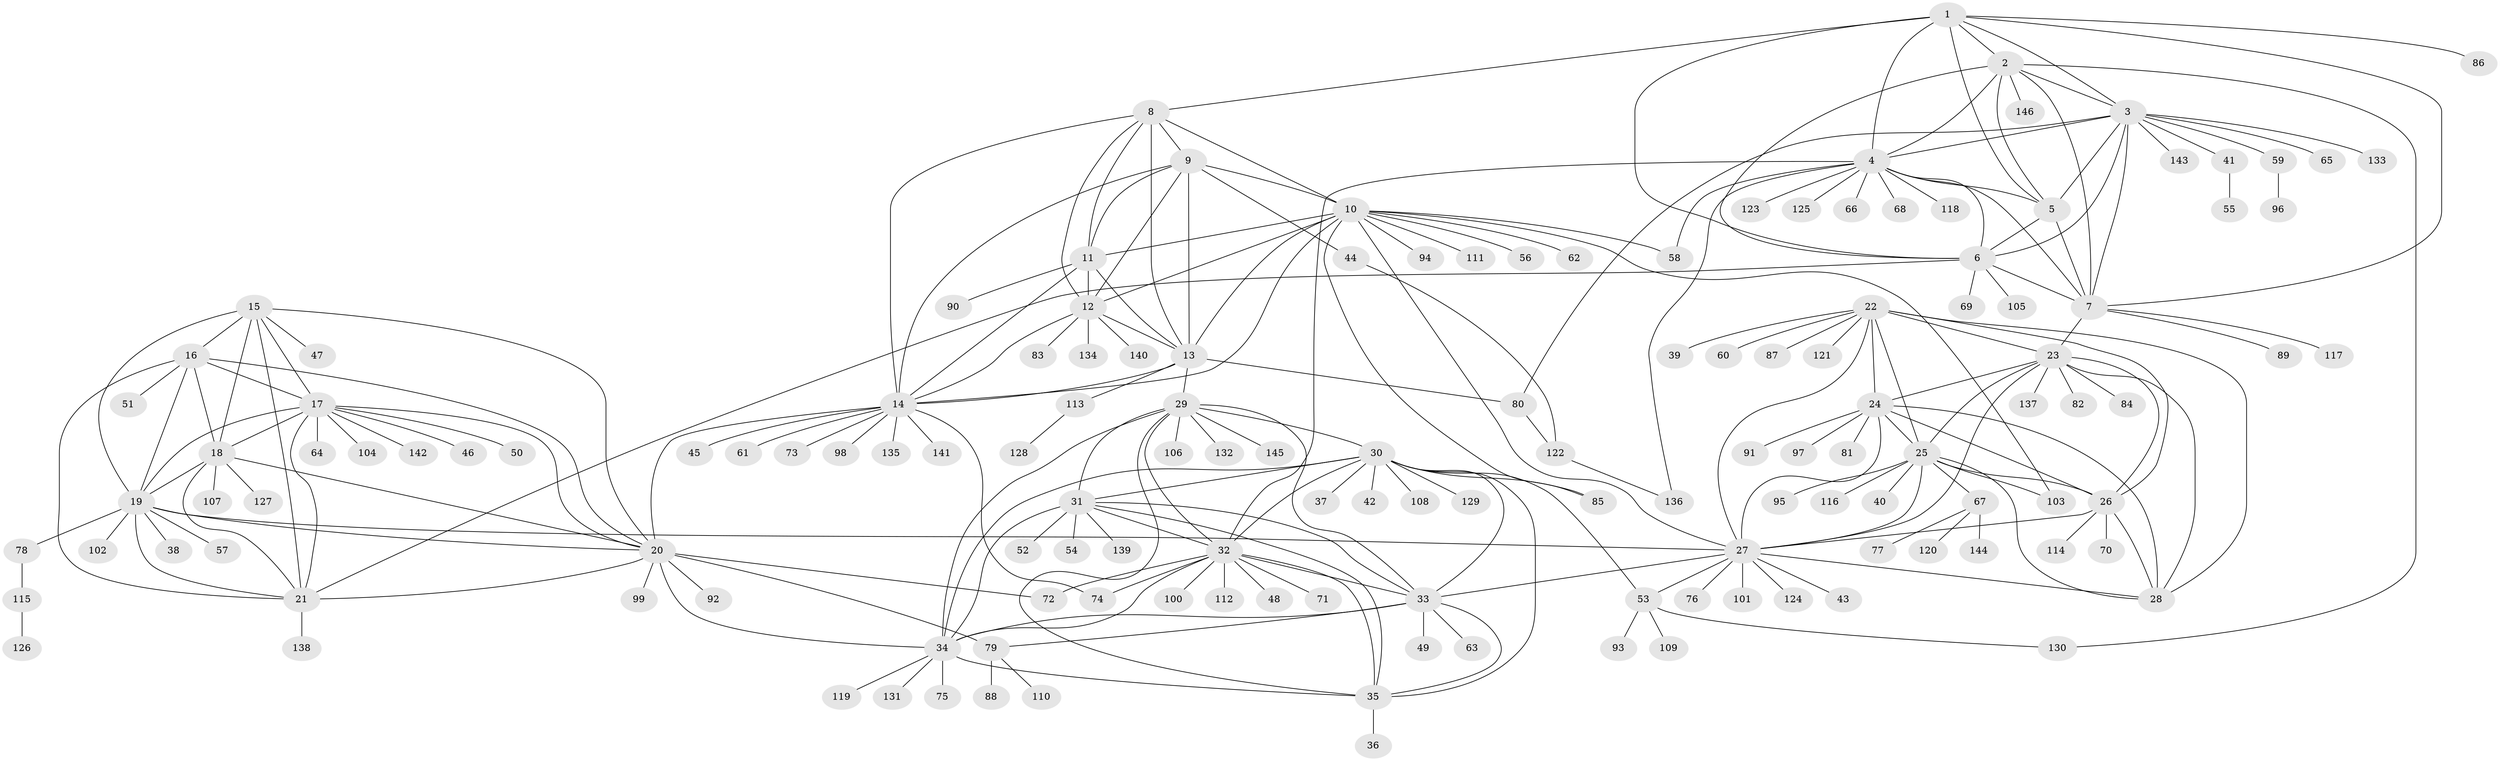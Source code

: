 // coarse degree distribution, {9: 0.03389830508474576, 10: 0.025423728813559324, 11: 0.025423728813559324, 4: 0.025423728813559324, 6: 0.025423728813559324, 13: 0.01694915254237288, 5: 0.025423728813559324, 7: 0.025423728813559324, 12: 0.01694915254237288, 21: 0.00847457627118644, 8: 0.01694915254237288, 1: 0.6864406779661016, 2: 0.0423728813559322, 3: 0.025423728813559324}
// Generated by graph-tools (version 1.1) at 2025/24/03/03/25 07:24:09]
// undirected, 146 vertices, 237 edges
graph export_dot {
graph [start="1"]
  node [color=gray90,style=filled];
  1;
  2;
  3;
  4;
  5;
  6;
  7;
  8;
  9;
  10;
  11;
  12;
  13;
  14;
  15;
  16;
  17;
  18;
  19;
  20;
  21;
  22;
  23;
  24;
  25;
  26;
  27;
  28;
  29;
  30;
  31;
  32;
  33;
  34;
  35;
  36;
  37;
  38;
  39;
  40;
  41;
  42;
  43;
  44;
  45;
  46;
  47;
  48;
  49;
  50;
  51;
  52;
  53;
  54;
  55;
  56;
  57;
  58;
  59;
  60;
  61;
  62;
  63;
  64;
  65;
  66;
  67;
  68;
  69;
  70;
  71;
  72;
  73;
  74;
  75;
  76;
  77;
  78;
  79;
  80;
  81;
  82;
  83;
  84;
  85;
  86;
  87;
  88;
  89;
  90;
  91;
  92;
  93;
  94;
  95;
  96;
  97;
  98;
  99;
  100;
  101;
  102;
  103;
  104;
  105;
  106;
  107;
  108;
  109;
  110;
  111;
  112;
  113;
  114;
  115;
  116;
  117;
  118;
  119;
  120;
  121;
  122;
  123;
  124;
  125;
  126;
  127;
  128;
  129;
  130;
  131;
  132;
  133;
  134;
  135;
  136;
  137;
  138;
  139;
  140;
  141;
  142;
  143;
  144;
  145;
  146;
  1 -- 2;
  1 -- 3;
  1 -- 4;
  1 -- 5;
  1 -- 6;
  1 -- 7;
  1 -- 8;
  1 -- 86;
  2 -- 3;
  2 -- 4;
  2 -- 5;
  2 -- 6;
  2 -- 7;
  2 -- 130;
  2 -- 146;
  3 -- 4;
  3 -- 5;
  3 -- 6;
  3 -- 7;
  3 -- 41;
  3 -- 59;
  3 -- 65;
  3 -- 80;
  3 -- 133;
  3 -- 143;
  4 -- 5;
  4 -- 6;
  4 -- 7;
  4 -- 32;
  4 -- 58;
  4 -- 66;
  4 -- 68;
  4 -- 118;
  4 -- 123;
  4 -- 125;
  4 -- 136;
  5 -- 6;
  5 -- 7;
  6 -- 7;
  6 -- 21;
  6 -- 69;
  6 -- 105;
  7 -- 23;
  7 -- 89;
  7 -- 117;
  8 -- 9;
  8 -- 10;
  8 -- 11;
  8 -- 12;
  8 -- 13;
  8 -- 14;
  9 -- 10;
  9 -- 11;
  9 -- 12;
  9 -- 13;
  9 -- 14;
  9 -- 44;
  10 -- 11;
  10 -- 12;
  10 -- 13;
  10 -- 14;
  10 -- 27;
  10 -- 56;
  10 -- 58;
  10 -- 62;
  10 -- 85;
  10 -- 94;
  10 -- 103;
  10 -- 111;
  11 -- 12;
  11 -- 13;
  11 -- 14;
  11 -- 90;
  12 -- 13;
  12 -- 14;
  12 -- 83;
  12 -- 134;
  12 -- 140;
  13 -- 14;
  13 -- 29;
  13 -- 80;
  13 -- 113;
  14 -- 20;
  14 -- 45;
  14 -- 61;
  14 -- 73;
  14 -- 74;
  14 -- 98;
  14 -- 135;
  14 -- 141;
  15 -- 16;
  15 -- 17;
  15 -- 18;
  15 -- 19;
  15 -- 20;
  15 -- 21;
  15 -- 47;
  16 -- 17;
  16 -- 18;
  16 -- 19;
  16 -- 20;
  16 -- 21;
  16 -- 51;
  17 -- 18;
  17 -- 19;
  17 -- 20;
  17 -- 21;
  17 -- 46;
  17 -- 50;
  17 -- 64;
  17 -- 104;
  17 -- 142;
  18 -- 19;
  18 -- 20;
  18 -- 21;
  18 -- 107;
  18 -- 127;
  19 -- 20;
  19 -- 21;
  19 -- 27;
  19 -- 38;
  19 -- 57;
  19 -- 78;
  19 -- 102;
  20 -- 21;
  20 -- 34;
  20 -- 72;
  20 -- 79;
  20 -- 92;
  20 -- 99;
  21 -- 138;
  22 -- 23;
  22 -- 24;
  22 -- 25;
  22 -- 26;
  22 -- 27;
  22 -- 28;
  22 -- 39;
  22 -- 60;
  22 -- 87;
  22 -- 121;
  23 -- 24;
  23 -- 25;
  23 -- 26;
  23 -- 27;
  23 -- 28;
  23 -- 82;
  23 -- 84;
  23 -- 137;
  24 -- 25;
  24 -- 26;
  24 -- 27;
  24 -- 28;
  24 -- 81;
  24 -- 91;
  24 -- 97;
  25 -- 26;
  25 -- 27;
  25 -- 28;
  25 -- 40;
  25 -- 67;
  25 -- 95;
  25 -- 103;
  25 -- 116;
  26 -- 27;
  26 -- 28;
  26 -- 70;
  26 -- 114;
  27 -- 28;
  27 -- 33;
  27 -- 43;
  27 -- 53;
  27 -- 76;
  27 -- 101;
  27 -- 124;
  29 -- 30;
  29 -- 31;
  29 -- 32;
  29 -- 33;
  29 -- 34;
  29 -- 35;
  29 -- 106;
  29 -- 132;
  29 -- 145;
  30 -- 31;
  30 -- 32;
  30 -- 33;
  30 -- 34;
  30 -- 35;
  30 -- 37;
  30 -- 42;
  30 -- 53;
  30 -- 85;
  30 -- 108;
  30 -- 129;
  31 -- 32;
  31 -- 33;
  31 -- 34;
  31 -- 35;
  31 -- 52;
  31 -- 54;
  31 -- 139;
  32 -- 33;
  32 -- 34;
  32 -- 35;
  32 -- 48;
  32 -- 71;
  32 -- 72;
  32 -- 74;
  32 -- 100;
  32 -- 112;
  33 -- 34;
  33 -- 35;
  33 -- 49;
  33 -- 63;
  33 -- 79;
  34 -- 35;
  34 -- 75;
  34 -- 119;
  34 -- 131;
  35 -- 36;
  41 -- 55;
  44 -- 122;
  53 -- 93;
  53 -- 109;
  53 -- 130;
  59 -- 96;
  67 -- 77;
  67 -- 120;
  67 -- 144;
  78 -- 115;
  79 -- 88;
  79 -- 110;
  80 -- 122;
  113 -- 128;
  115 -- 126;
  122 -- 136;
}
